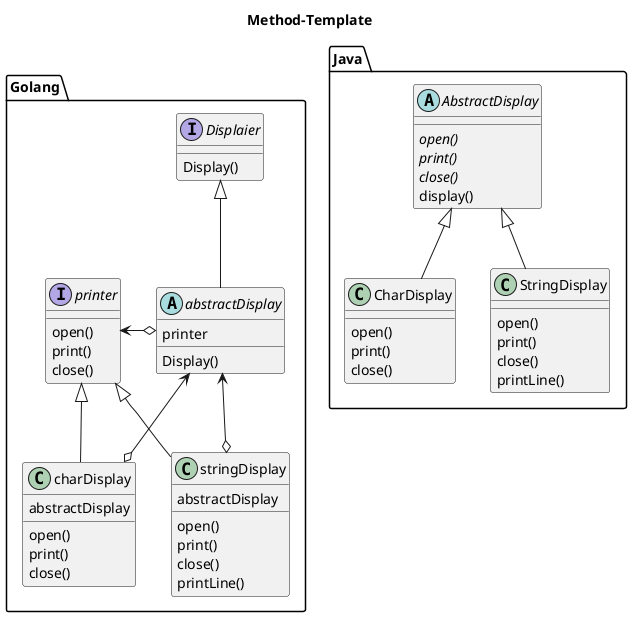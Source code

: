 @startuml
title Method-Template

namespace Golang {
	interface printer {
		open()
		print()
		close()
	}
	
	interface Displaier {
		Display()
	}
	
	abstract abstractDisplay {
		printer
		Display()
	}

	class charDisplay {
		abstractDisplay
		
		open()
		print()
		close()
	}

	class stringDisplay {
		abstractDisplay
		
		open()
		print()
		close()
		printLine()
	}
	
	printer <-o abstractDisplay
	abstractDisplay <--o charDisplay
	abstractDisplay <--o stringDisplay
	printer <|-- charDisplay
	printer <|-- stringDisplay
	Displaier <|-- abstractDisplay

}

namespace Java {
	abstract AbstractDisplay {
		{abstract} open()
		{abstract} print()
		{abstract} close()
		display()
	}
	
	class CharDisplay {
		open()
		print()
		close()
	}
	
	class StringDisplay {
		open()
		print()
		close()
		printLine()
	}
	
	AbstractDisplay <|-- CharDisplay
	AbstractDisplay <|-- StringDisplay
	
}



@enduml
